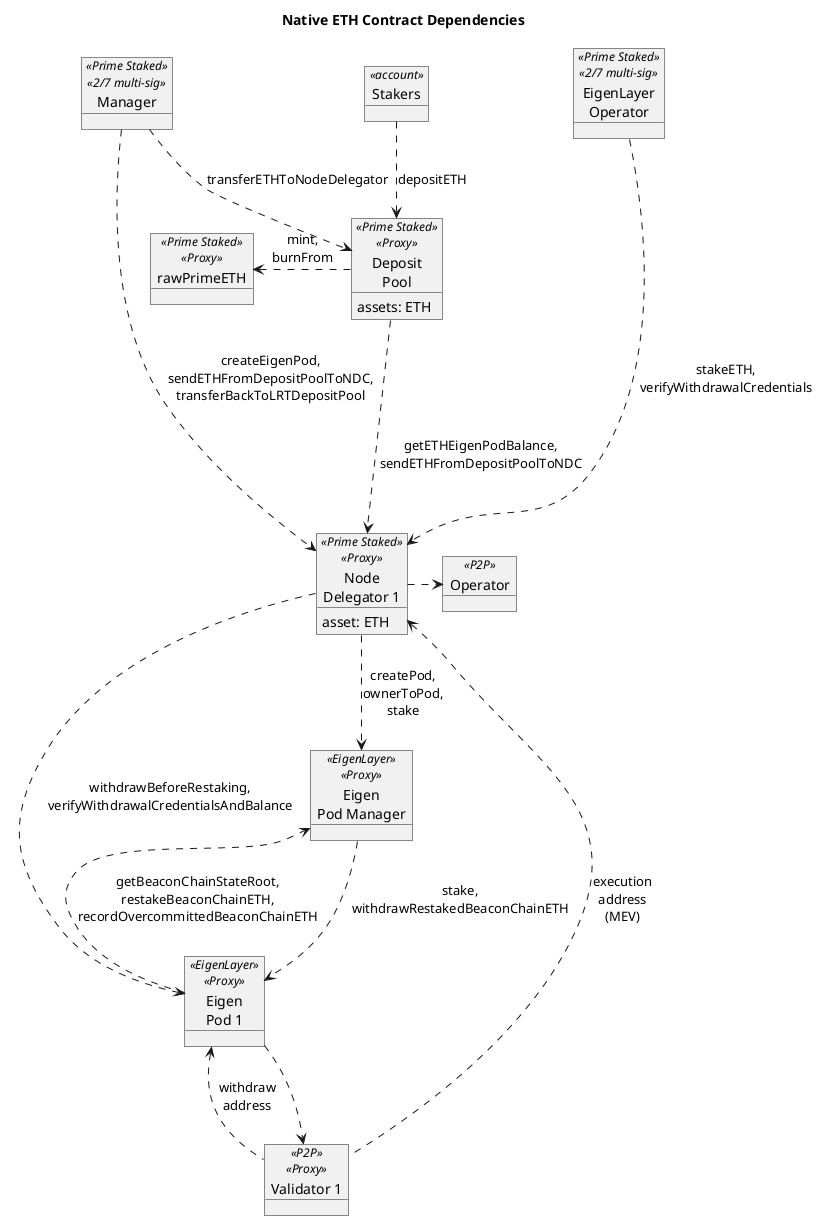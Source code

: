 @startuml

skinparam tabSize 2

' title "Prime Staked ETH Contract Dependencies"
' title "Prime Staked ETH Oracle Contract Dependencies"
title "Native ETH Contract Dependencies"
' title "EigenLayer Contract Dependencies"

object "Stakers" as staker <<account>> {
}
' object "Anyone" as any <<account>> {
' }


object "Manager" as man <<Prime Staked>> <<2/7 multi-sig>> {
}

' object "Admin" as admin <<Prime Staked>> <<2/7 multi-sig>> {
' }

object "EigenLayer\nOperator" as op <<Prime Staked>> <<2/7 multi-sig>> {
}

object "rawPrimeETH" as peth <<Prime Staked>> <<Proxy>> {
}

object "Deposit\nPool" as dep <<Prime Staked>> <<Proxy>> {
assets: ETH
}

' object "Config" as config <<Prime Staked>> <<Proxy>> {
' }

object "Node\nDelegator 1" as del1 <<Prime Staked>> <<Proxy>> {
asset: ETH
}

object "Operator" as eop <<P2P>> {
}

object "Eigen\nPod Manager" as podMan <<EigenLayer>> <<Proxy>> {
}
object "Eigen\nPod 1" as pod1 <<EigenLayer>> <<Proxy>> {
}
' object "Eigen\nPod 2" as pod2 <<EigenLayer>> <<Proxy>> {
' }
object "Validator 1" as val1 <<P2P>> <<Proxy>> {
}

staker ..> dep : depositETH

' Main functions
man ..> dep : transferETHToNodeDelegator
man ....> del1 : createEigenPod,\nsendETHFromDepositPoolToNDC,\ntransferBackToLRTDepositPool
op ....> del1 : stakeETH,\nverifyWithdrawalCredentials

' ' All functions
' admin ..> dep : setMinAmountToDeposit,\nupdateMaxNodeDelegatorLimit,\nupdateLRTConfig,\nunpause
' admin ..> peth : updateLRTConfig,\nunpause
' admin ....> del1 : updateLRTConfig,\nunpause
' admin ...> oracle : updatePriceOracleFor,\nupdateLRTConfig
' man ..> dep : transferAssetToNodeDelegator,\nswapAssetWithinDepositPool,\npause
' man ..> peth : pause
' man ....> del1 : depositAssetIntoStrategy,\ntransferBackToLRTDepositPool
' op ....> del1 : stakeEth

peth <. dep : mint,\nburnFrom

' dep ..> config : hasRole,\ndepositLimitByAsset,\ngetContract,\nprimeETH
' config <.. del1 : hasRole,\ngetContract,\nassetStrategy
' oracle ..> config : hasRole,\ngetContract,\ngetSupportedAssetList,\nprimeETH
' peth ..> config : hasRole

dep ...> del1 : getETHEigenPodBalance,\nsendETHFromDepositPoolToNDC

del1 .> eop

del1 ..> podMan : createPod,\nownerToPod,\nstake
podMan ..> pod1 : stake,\nwithdrawRestakedBeaconChainETH
pod1 ..> podMan : getBeaconChainStateRoot,\nrestakeBeaconChainETH,\nrecordOvercommittedBeaconChainETH

del1 ...> pod1 : withdrawBeforeRestaking,\nverifyWithdrawalCredentialsAndBalance
' any ..> pod1 : verifyWithdrawalCredentialsAndBalance

pod1 ..> val1

pod1 <.. val1 : withdraw\naddress
del1 <.... val1 : execution\naddress\n(MEV)

@enduml